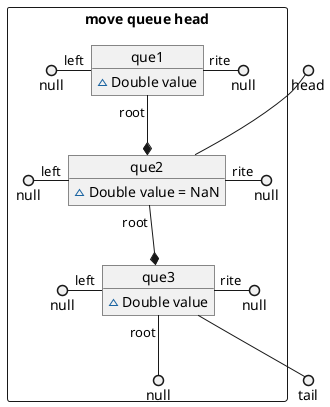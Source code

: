 @startuml

package "move queue head" <<Rectangle>>{

    object que1{
        ~ Double value
    }
        null ()- "left" que1
        que1 "rite" -() null

    object que2{
        ~ Double value = NaN
    }
        null ()- "left" que2
        que2 "rite" -() null

    object que3{
        ~ Double value
    }
        null ()- "left" que3
        que3 "rite" -() null
        que3 "root" --() null

    que1 "root" --*  que2
    que2 "root" --*  que3

}

     head ()-- que2
     que3 --() tail
@enduml